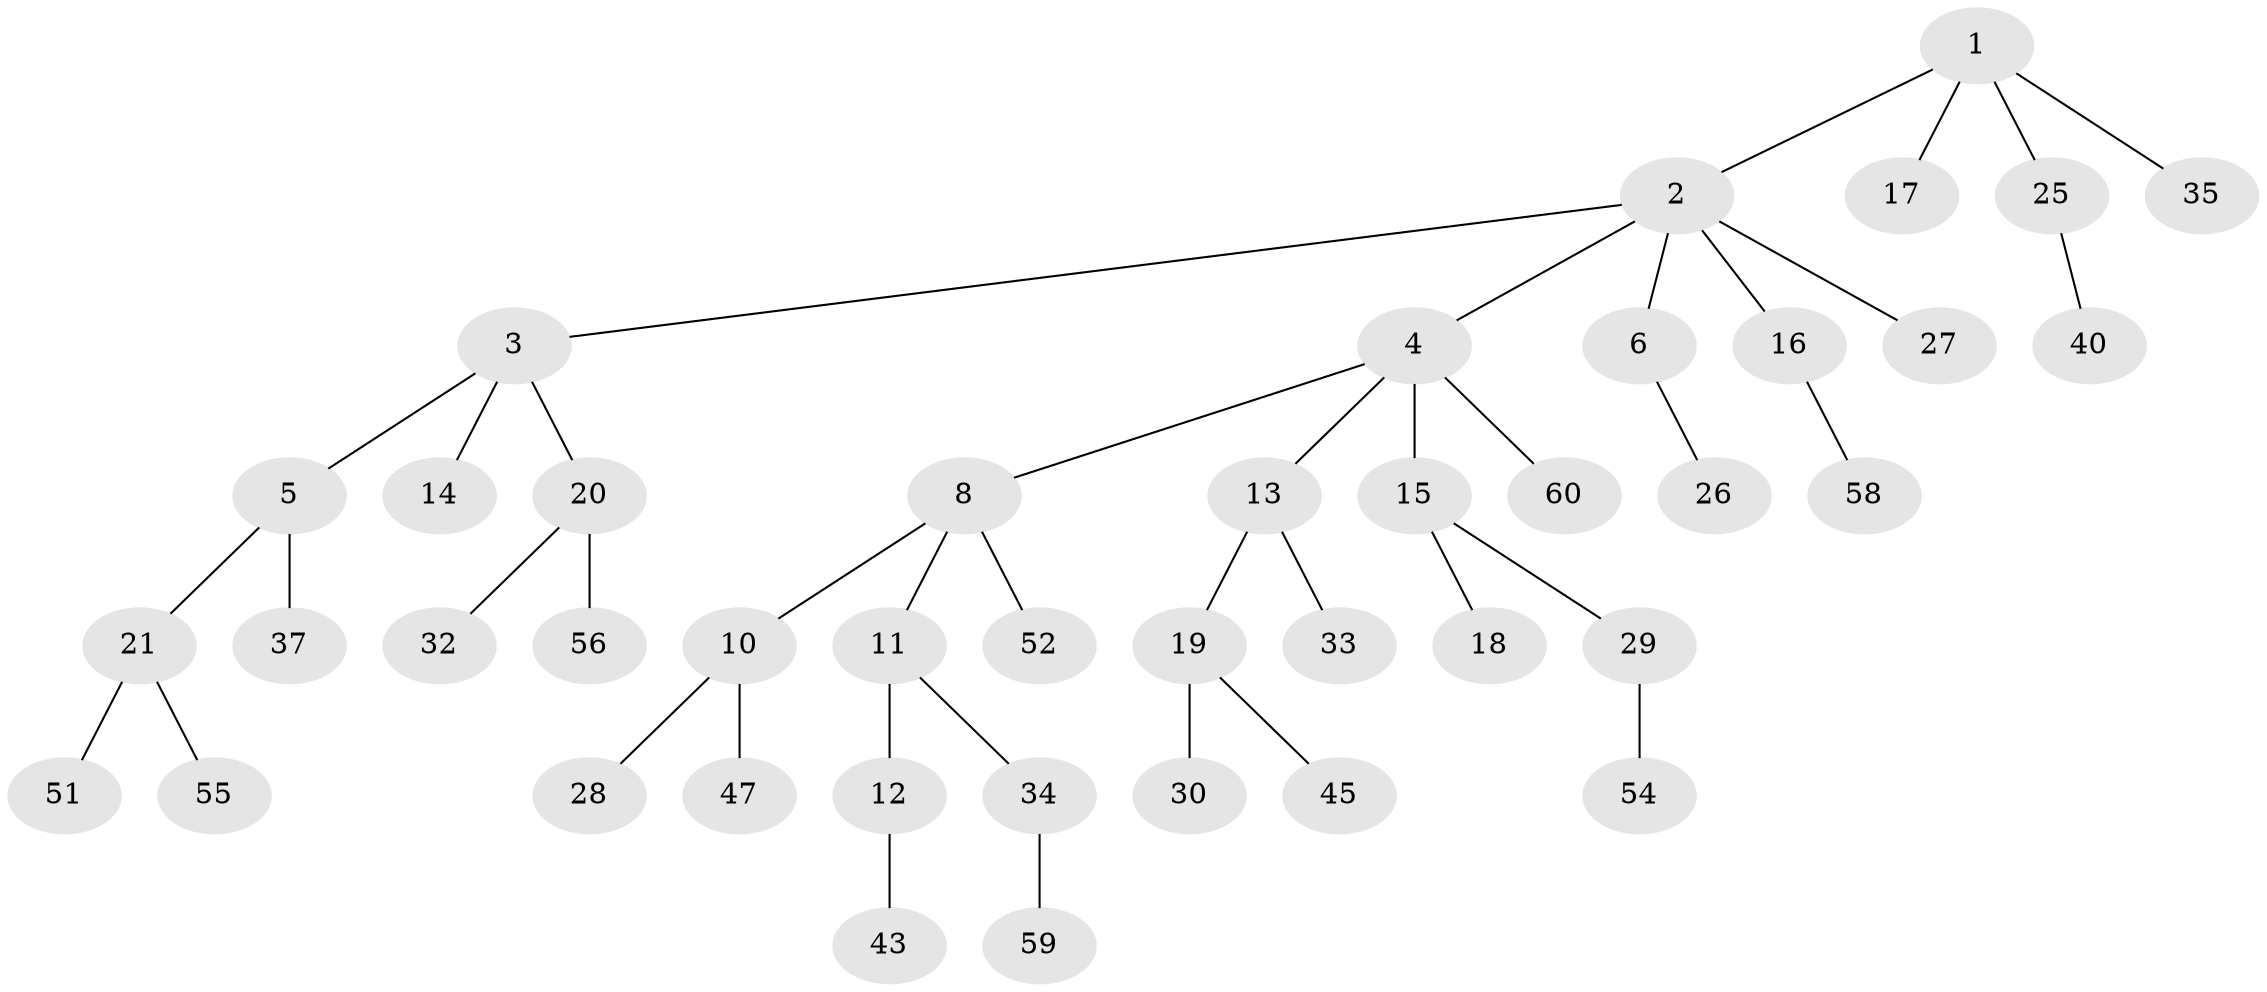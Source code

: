 // original degree distribution, {3: 0.21666666666666667, 6: 0.016666666666666666, 4: 0.05, 5: 0.016666666666666666, 2: 0.23333333333333334, 1: 0.4666666666666667}
// Generated by graph-tools (version 1.1) at 2025/19/03/04/25 18:19:26]
// undirected, 42 vertices, 41 edges
graph export_dot {
graph [start="1"]
  node [color=gray90,style=filled];
  1 [super="+7"];
  2;
  3;
  4;
  5;
  6;
  8 [super="+9"];
  10;
  11;
  12;
  13 [super="+24"];
  14;
  15;
  16;
  17 [super="+23"];
  18;
  19;
  20 [super="+31"];
  21 [super="+39+22"];
  25;
  26 [super="+46+48+36"];
  27;
  28;
  29 [super="+38"];
  30;
  32 [super="+41"];
  33;
  34;
  35 [super="+57"];
  37;
  40 [super="+44"];
  43;
  45 [super="+50"];
  47 [super="+49"];
  51;
  52 [super="+53"];
  54;
  55;
  56;
  58;
  59;
  60;
  1 -- 2;
  1 -- 35;
  1 -- 17;
  1 -- 25;
  2 -- 3;
  2 -- 4;
  2 -- 6;
  2 -- 16;
  2 -- 27;
  3 -- 5;
  3 -- 14;
  3 -- 20;
  4 -- 8;
  4 -- 13;
  4 -- 15;
  4 -- 60;
  5 -- 21;
  5 -- 37;
  6 -- 26;
  8 -- 52;
  8 -- 10;
  8 -- 11;
  10 -- 28;
  10 -- 47;
  11 -- 12;
  11 -- 34;
  12 -- 43;
  13 -- 19;
  13 -- 33;
  15 -- 18;
  15 -- 29;
  16 -- 58;
  19 -- 30;
  19 -- 45;
  20 -- 56;
  20 -- 32;
  21 -- 51;
  21 -- 55;
  25 -- 40;
  29 -- 54;
  34 -- 59;
}
